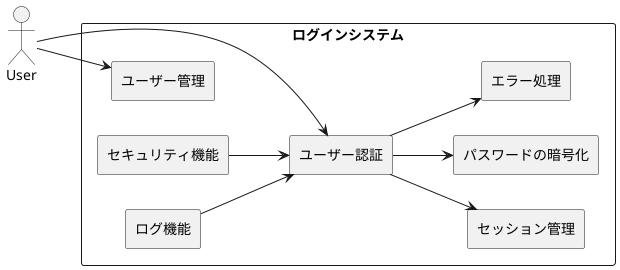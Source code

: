 @startuml
left to right direction

actor User
rectangle "ログインシステム" as login {
  rectangle "ユーザー認証" as auth
  rectangle "ユーザー管理" as management
  rectangle "セッション管理" as session
  rectangle "パスワードの暗号化" as encryption
  rectangle "セキュリティ機能" as security
  rectangle "エラー処理" as error
  rectangle "ログ機能" as logging

  User --> auth
  User --> management
  auth --> session
  auth --> encryption
  auth --> error
  security --> auth
  logging --> auth
}
@enduml
